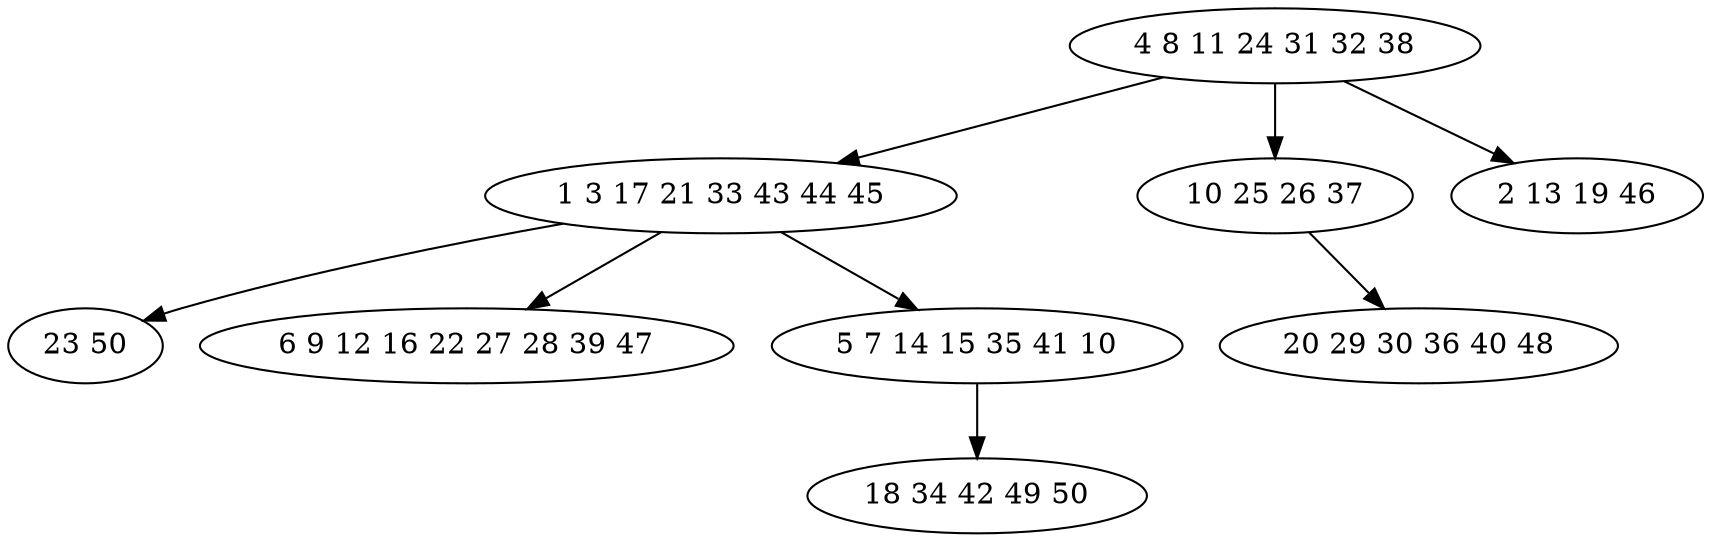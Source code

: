digraph true_tree {
	"0" -> "1"
	"1" -> "2"
	"1" -> "3"
	"0" -> "4"
	"4" -> "5"
	"1" -> "6"
	"6" -> "7"
	"0" -> "8"
	"0" [label="4 8 11 24 31 32 38"];
	"1" [label="1 3 17 21 33 43 44 45"];
	"2" [label="23 50"];
	"3" [label="6 9 12 16 22 27 28 39 47"];
	"4" [label="10 25 26 37"];
	"5" [label="20 29 30 36 40 48"];
	"6" [label="5 7 14 15 35 41 10"];
	"7" [label="18 34 42 49 50"];
	"8" [label="2 13 19 46"];
}
